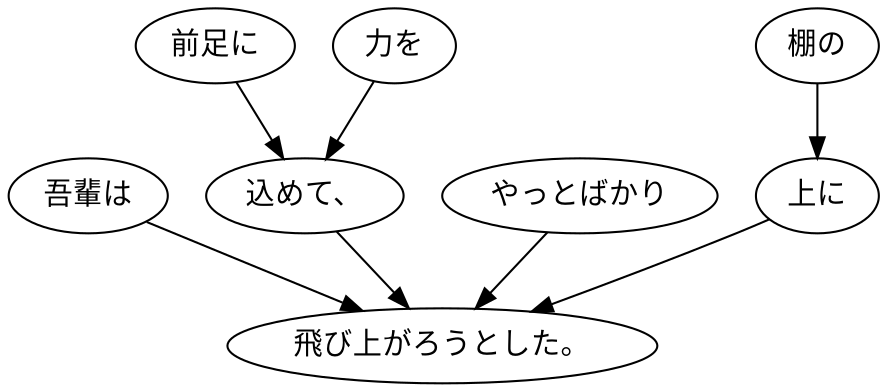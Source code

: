 digraph graph3336 {
	node0 [label="吾輩は"];
	node1 [label="前足に"];
	node2 [label="力を"];
	node3 [label="込めて、"];
	node4 [label="やっとばかり"];
	node5 [label="棚の"];
	node6 [label="上に"];
	node7 [label="飛び上がろうとした。"];
	node0 -> node7;
	node1 -> node3;
	node2 -> node3;
	node3 -> node7;
	node4 -> node7;
	node5 -> node6;
	node6 -> node7;
}
